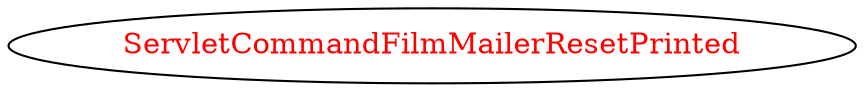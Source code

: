 digraph dependencyGraph {
 concentrate=true;
 ranksep="2.0";
 rankdir="LR"; 
 splines="ortho";
"ServletCommandFilmMailerResetPrinted" [fontcolor="red"];
}